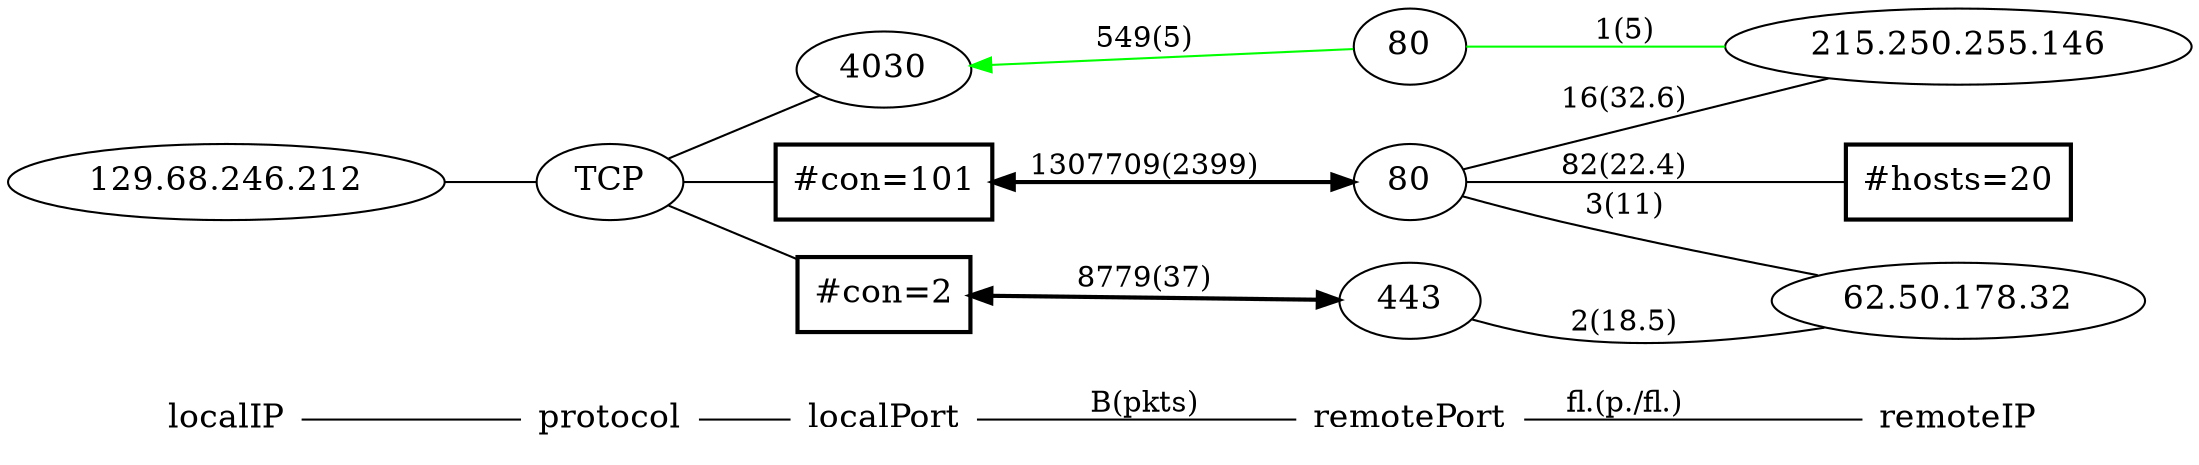 graph G { /* Created by hpg2dot3() */
rankdir=LR;
node[shape=plaintext,fontsize=16];
"localIP"--"protocol"--"localPort""localPort"--"remotePort"[label="B(pkts)"]"remotePort"--"remoteIP"[label="fl.(p./fl.)"]
node[shape=ellipse];
subgraph 0{rank=same;"localIP";k1_2168780500;}
k1_2168780500[label="129.68.246.212"];
k1_2168780500--k2_6;
subgraph 1 {rank=same;"protocol";k2_6;}
k2_6[label="TCP"];
k2_6--k3_268439486;
k2_6--k3_276955237;
k2_6--k3_270401538;
subgraph 2 {rank=same;"localPort";k3_268439486;k3_276955237;k3_270401538;}
k3_268439486[label="4030"];
k3_276955237[label="#con=101", shape=box, style=bold];
k3_270401538[label="#con=2", shape=box, style=bold];
k3_268439486--k4_2415919184[dir=back, color=green][label="549(5)"];
k3_276955237--k4_268501072[style=bold,dir=both][label="1307709(2399)"];
k3_270401538--k4_268501435[style=bold,dir=both][label="8779(37)"];
subgraph 3 {rank=same;"remotePort";k4_268501072;k4_2415919184;k4_268501435;}
k4_268501072[label="80"];
k4_2415919184[label="80"];
k4_268501435[label="443"];
k4_268501072--k5_3623550866[label="16(32.6)"];
k4_268501435--k5_1043509792[label="2(18.5)"];
k4_268501072--k5_1043509792[label="3(11)"];
k4_2415919184--k5_3623550866[color=green][label="1(5)"];
k4_268501072--k5_8519700[label="82(22.4)"];
subgraph 4 {rank=same;"remoteIP";k5_8519700;k5_1043509792;k5_3623550866;}
k5_8519700[label="#hosts=20", shape=box, style=bold];
k5_1043509792[label="62.50.178.32"];
k5_3623550866[label="215.250.255.146"];
}
